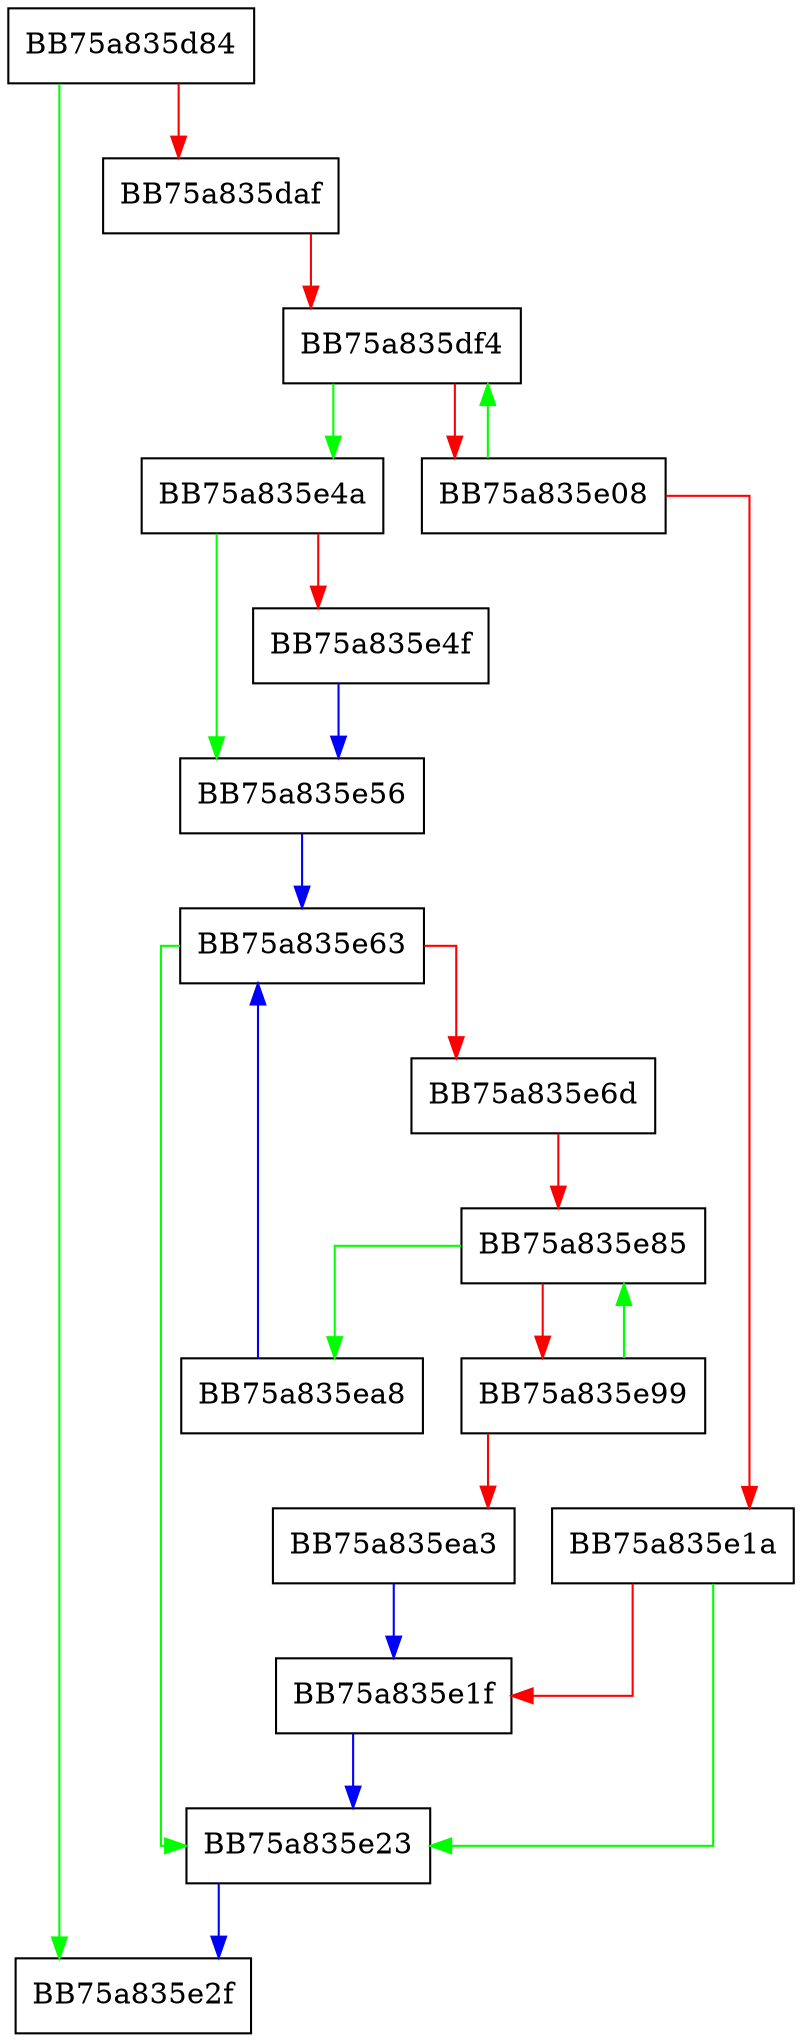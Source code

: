 digraph _Unchecked_erase {
  node [shape="box"];
  graph [splines=ortho];
  BB75a835d84 -> BB75a835e2f [color="green"];
  BB75a835d84 -> BB75a835daf [color="red"];
  BB75a835daf -> BB75a835df4 [color="red"];
  BB75a835df4 -> BB75a835e4a [color="green"];
  BB75a835df4 -> BB75a835e08 [color="red"];
  BB75a835e08 -> BB75a835df4 [color="green"];
  BB75a835e08 -> BB75a835e1a [color="red"];
  BB75a835e1a -> BB75a835e23 [color="green"];
  BB75a835e1a -> BB75a835e1f [color="red"];
  BB75a835e1f -> BB75a835e23 [color="blue"];
  BB75a835e23 -> BB75a835e2f [color="blue"];
  BB75a835e4a -> BB75a835e56 [color="green"];
  BB75a835e4a -> BB75a835e4f [color="red"];
  BB75a835e4f -> BB75a835e56 [color="blue"];
  BB75a835e56 -> BB75a835e63 [color="blue"];
  BB75a835e63 -> BB75a835e23 [color="green"];
  BB75a835e63 -> BB75a835e6d [color="red"];
  BB75a835e6d -> BB75a835e85 [color="red"];
  BB75a835e85 -> BB75a835ea8 [color="green"];
  BB75a835e85 -> BB75a835e99 [color="red"];
  BB75a835e99 -> BB75a835e85 [color="green"];
  BB75a835e99 -> BB75a835ea3 [color="red"];
  BB75a835ea3 -> BB75a835e1f [color="blue"];
  BB75a835ea8 -> BB75a835e63 [color="blue"];
}